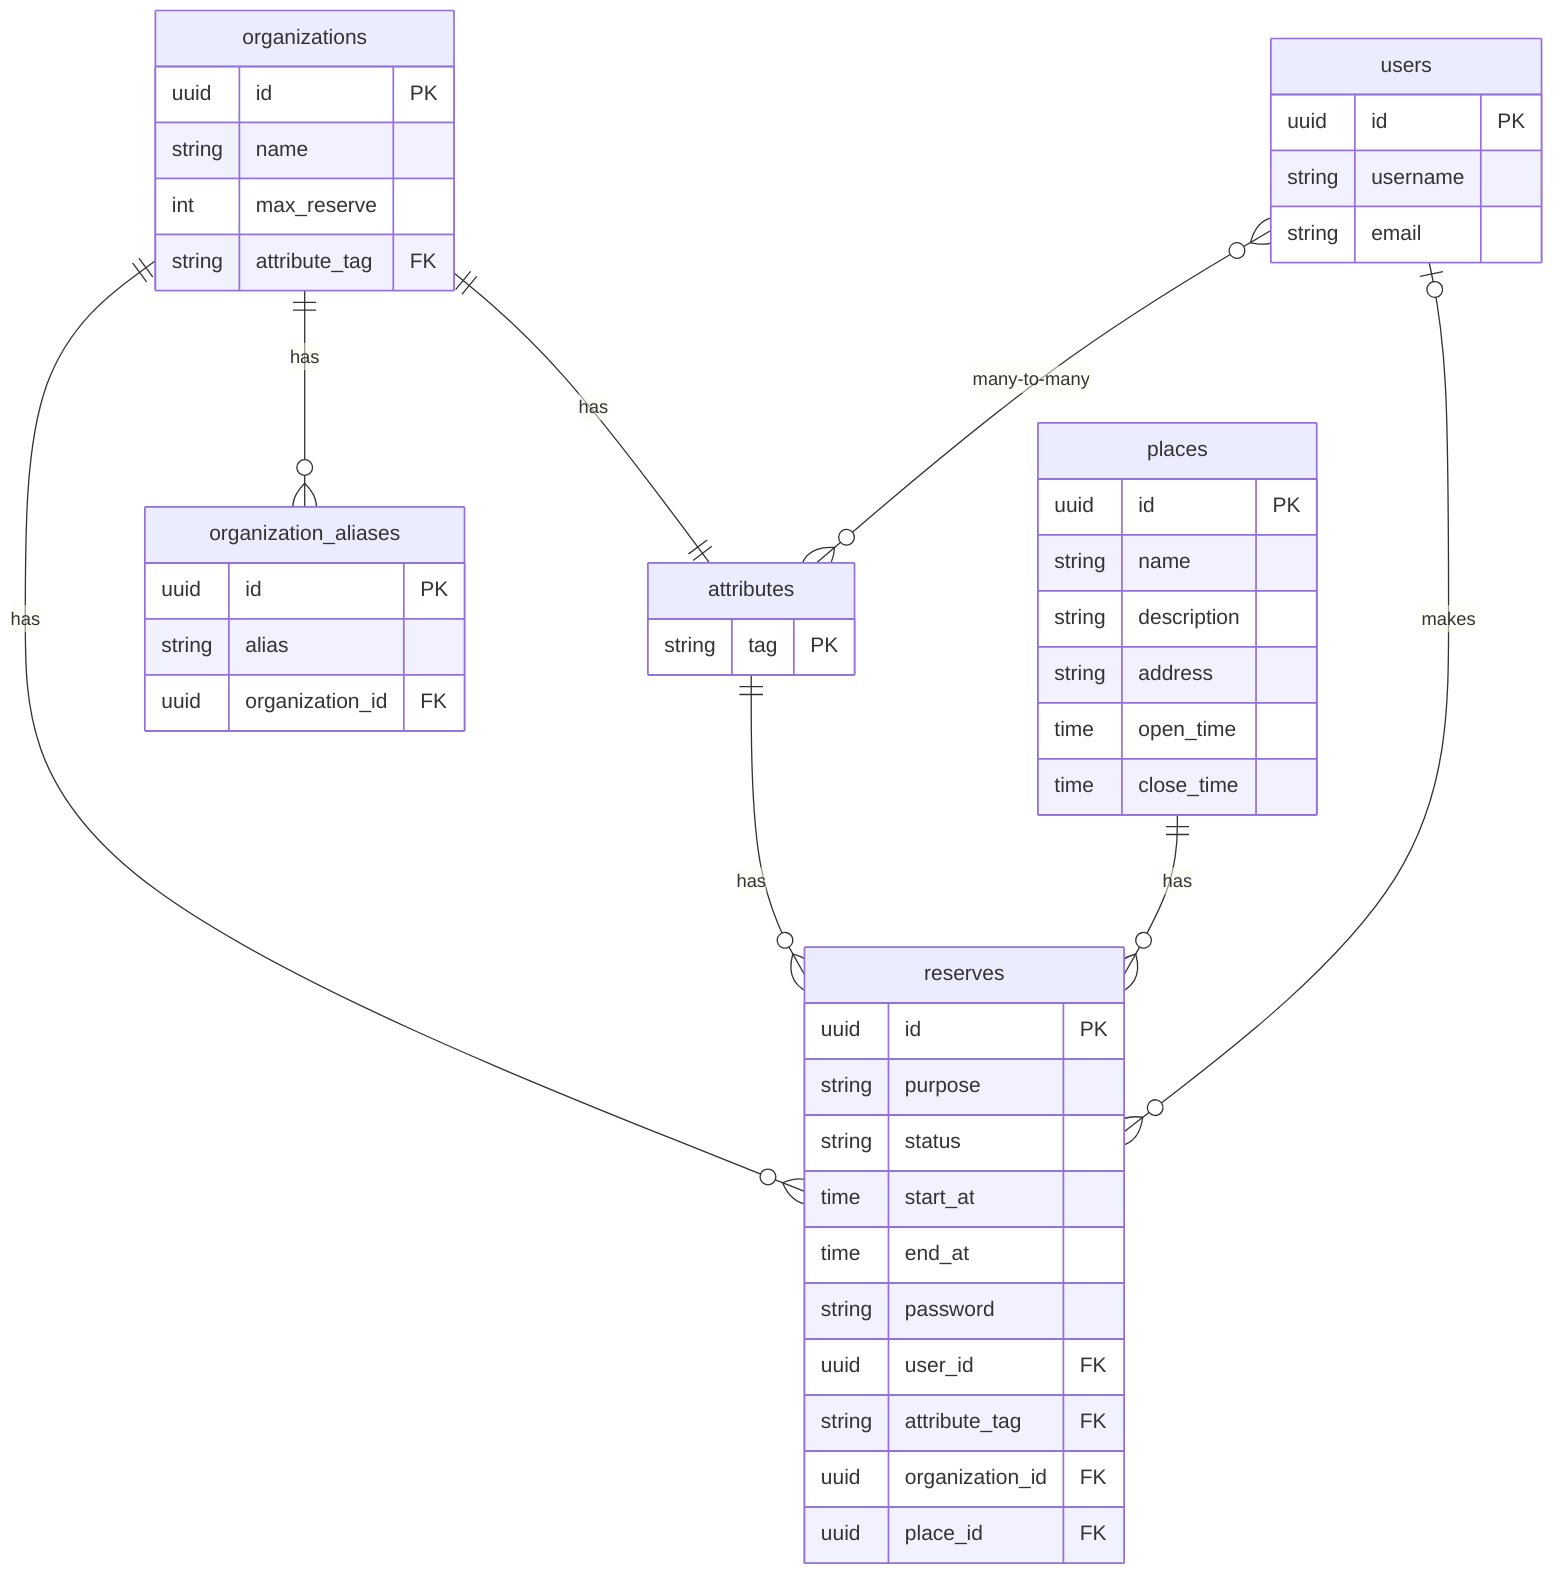 erDiagram
    users {
        uuid id PK
        string username
        string email
    }
    attributes {
        string tag PK
    }
    organizations {
        uuid id PK
        string name
        int max_reserve
        string attribute_tag FK
    }
    organization_aliases {
        uuid id PK
        string alias
        uuid organization_id FK
    }
    places {
        uuid id PK
        string name
        string description
        string address
        time open_time
        time close_time
    }
    reserves {
        uuid id PK
        string purpose
        string status
        time start_at
        time end_at
        string password
        uuid user_id FK
        string attribute_tag FK
        uuid organization_id FK
        uuid place_id FK
    }
    users |o--o{ reserves : "makes"
    users }o--o{ attributes : "many-to-many"
    places ||--o{ reserves : "has"
    attributes ||--o{ reserves : "has"
    organizations ||--o{ organization_aliases : "has"
    organizations ||--o{ reserves : "has"
    organizations ||--|| attributes : "has"